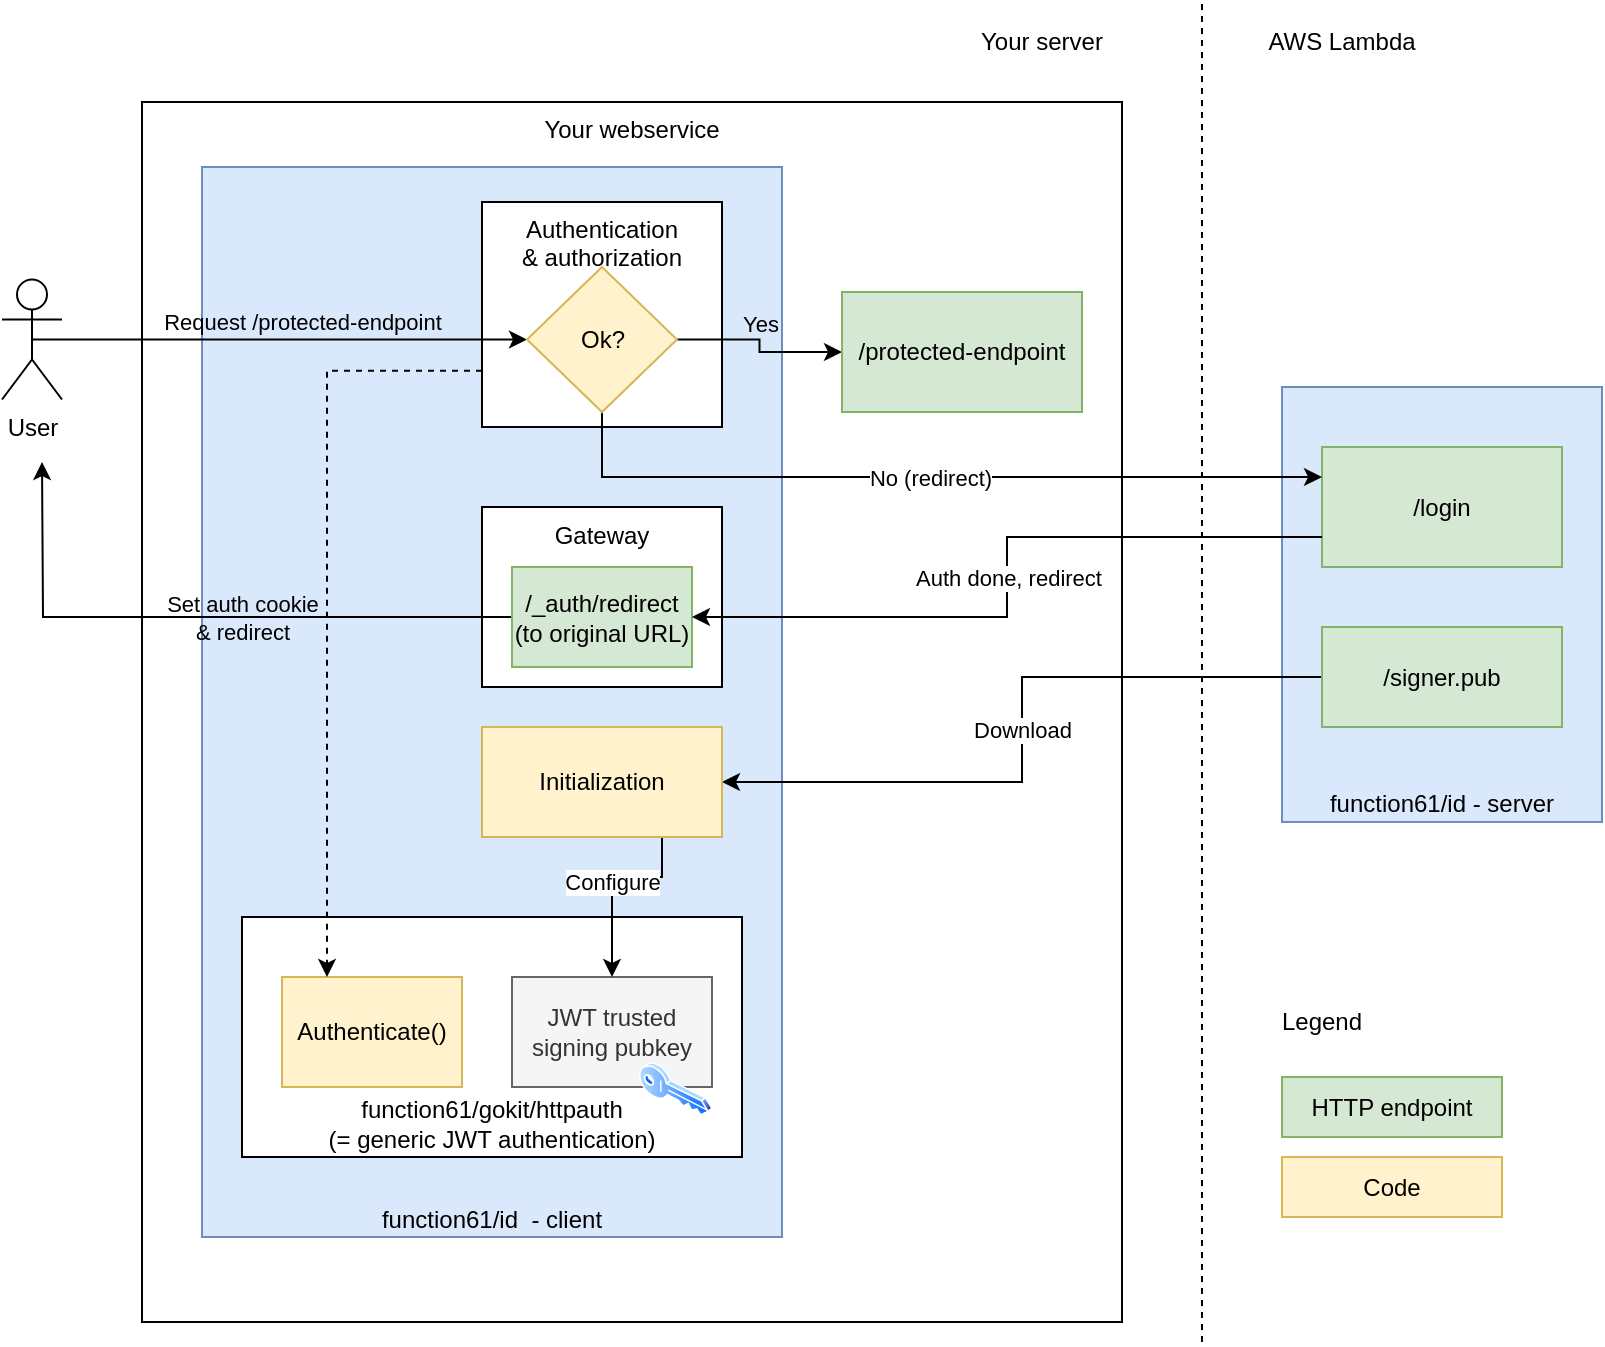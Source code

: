 <mxfile version="13.0.6" type="device"><diagram id="cMwcivoWkLYjhQPZFX4T" name="Page-1"><mxGraphModel dx="1436" dy="974" grid="1" gridSize="10" guides="1" tooltips="1" connect="1" arrows="1" fold="1" page="1" pageScale="1" pageWidth="1169" pageHeight="827" math="0" shadow="0"><root><mxCell id="0"/><mxCell id="1" parent="0"/><mxCell id="O2yFbiTnxeXYYwHw9ryc-10" value="Your webservice" style="rounded=0;whiteSpace=wrap;html=1;verticalAlign=top;" vertex="1" parent="1"><mxGeometry x="90" y="130" width="490" height="610" as="geometry"/></mxCell><mxCell id="O2yFbiTnxeXYYwHw9ryc-4" value="function61/id&amp;nbsp; - client" style="rounded=0;whiteSpace=wrap;html=1;verticalAlign=bottom;fillColor=#dae8fc;strokeColor=#6c8ebf;" vertex="1" parent="1"><mxGeometry x="120" y="162.5" width="290" height="535" as="geometry"/></mxCell><mxCell id="O2yFbiTnxeXYYwHw9ryc-1" value="function61/gokit/httpauth&lt;br&gt;(= generic JWT authentication)" style="rounded=0;whiteSpace=wrap;html=1;verticalAlign=bottom;" vertex="1" parent="1"><mxGeometry x="140" y="537.5" width="250" height="120" as="geometry"/></mxCell><mxCell id="O2yFbiTnxeXYYwHw9ryc-2" value="JWT trusted&lt;br&gt;signing pubkey" style="rounded=0;whiteSpace=wrap;html=1;fillColor=#f5f5f5;strokeColor=#666666;fontColor=#333333;" vertex="1" parent="1"><mxGeometry x="275" y="567.5" width="100" height="55" as="geometry"/></mxCell><mxCell id="O2yFbiTnxeXYYwHw9ryc-3" value="Authenticate()" style="rounded=0;whiteSpace=wrap;html=1;fillColor=#fff2cc;strokeColor=#d6b656;" vertex="1" parent="1"><mxGeometry x="160" y="567.5" width="90" height="55" as="geometry"/></mxCell><mxCell id="O2yFbiTnxeXYYwHw9ryc-13" value="Configure" style="edgeStyle=orthogonalEdgeStyle;rounded=0;orthogonalLoop=1;jettySize=auto;html=1;exitX=0.75;exitY=1;exitDx=0;exitDy=0;" edge="1" parent="1" source="O2yFbiTnxeXYYwHw9ryc-27" target="O2yFbiTnxeXYYwHw9ryc-2"><mxGeometry relative="1" as="geometry"><Array as="points"><mxPoint x="350" y="517.5"/><mxPoint x="325" y="517.5"/></Array></mxGeometry></mxCell><mxCell id="O2yFbiTnxeXYYwHw9ryc-5" value="function61/id - server" style="rounded=0;whiteSpace=wrap;html=1;verticalAlign=bottom;fillColor=#dae8fc;strokeColor=#6c8ebf;" vertex="1" parent="1"><mxGeometry x="660" y="272.5" width="160" height="217.5" as="geometry"/></mxCell><mxCell id="O2yFbiTnxeXYYwHw9ryc-6" value="" style="endArrow=none;dashed=1;html=1;" edge="1" parent="1"><mxGeometry width="50" height="50" relative="1" as="geometry"><mxPoint x="620" y="750" as="sourcePoint"/><mxPoint x="620" y="80" as="targetPoint"/></mxGeometry></mxCell><mxCell id="O2yFbiTnxeXYYwHw9ryc-7" value="AWS Lambda" style="text;html=1;strokeColor=none;fillColor=none;align=center;verticalAlign=middle;whiteSpace=wrap;rounded=0;" vertex="1" parent="1"><mxGeometry x="650" y="90" width="80" height="20" as="geometry"/></mxCell><mxCell id="O2yFbiTnxeXYYwHw9ryc-8" value="Your server" style="text;html=1;strokeColor=none;fillColor=none;align=center;verticalAlign=middle;whiteSpace=wrap;rounded=0;" vertex="1" parent="1"><mxGeometry x="500" y="90" width="80" height="20" as="geometry"/></mxCell><mxCell id="O2yFbiTnxeXYYwHw9ryc-26" style="edgeStyle=orthogonalEdgeStyle;rounded=0;orthogonalLoop=1;jettySize=auto;html=1;exitX=0;exitY=0.75;exitDx=0;exitDy=0;entryX=0.25;entryY=0;entryDx=0;entryDy=0;dashed=1;" edge="1" parent="1" source="O2yFbiTnxeXYYwHw9ryc-11" target="O2yFbiTnxeXYYwHw9ryc-3"><mxGeometry relative="1" as="geometry"/></mxCell><mxCell id="O2yFbiTnxeXYYwHw9ryc-11" value="Authentication&lt;br&gt;&amp;amp; authorization" style="rounded=0;whiteSpace=wrap;html=1;verticalAlign=top;" vertex="1" parent="1"><mxGeometry x="260" y="180" width="120" height="112.5" as="geometry"/></mxCell><mxCell id="O2yFbiTnxeXYYwHw9ryc-23" value="Request /protected-endpoint" style="edgeStyle=orthogonalEdgeStyle;rounded=0;orthogonalLoop=1;jettySize=auto;html=1;exitX=0.5;exitY=0.5;exitDx=0;exitDy=0;exitPerimeter=0;entryX=0;entryY=0.5;entryDx=0;entryDy=0;labelBackgroundColor=none;" edge="1" parent="1" source="O2yFbiTnxeXYYwHw9ryc-12" target="O2yFbiTnxeXYYwHw9ryc-20"><mxGeometry x="0.091" y="9" relative="1" as="geometry"><mxPoint as="offset"/></mxGeometry></mxCell><mxCell id="O2yFbiTnxeXYYwHw9ryc-12" value="User" style="shape=umlActor;verticalLabelPosition=bottom;labelBackgroundColor=#ffffff;verticalAlign=top;html=1;outlineConnect=0;" vertex="1" parent="1"><mxGeometry x="20" y="218.75" width="30" height="60" as="geometry"/></mxCell><mxCell id="O2yFbiTnxeXYYwHw9ryc-15" value="Download" style="edgeStyle=orthogonalEdgeStyle;rounded=0;orthogonalLoop=1;jettySize=auto;html=1;exitX=0;exitY=0.5;exitDx=0;exitDy=0;" edge="1" parent="1" source="O2yFbiTnxeXYYwHw9ryc-14" target="O2yFbiTnxeXYYwHw9ryc-27"><mxGeometry relative="1" as="geometry"/></mxCell><mxCell id="O2yFbiTnxeXYYwHw9ryc-14" value="/signer.pub" style="rounded=0;whiteSpace=wrap;html=1;fillColor=#d5e8d4;strokeColor=#82b366;" vertex="1" parent="1"><mxGeometry x="680" y="392.5" width="120" height="50" as="geometry"/></mxCell><mxCell id="O2yFbiTnxeXYYwHw9ryc-16" value="/login" style="rounded=0;whiteSpace=wrap;html=1;fillColor=#d5e8d4;strokeColor=#82b366;" vertex="1" parent="1"><mxGeometry x="680" y="302.5" width="120" height="60" as="geometry"/></mxCell><mxCell id="O2yFbiTnxeXYYwHw9ryc-17" value="Gateway" style="rounded=0;whiteSpace=wrap;html=1;verticalAlign=top;" vertex="1" parent="1"><mxGeometry x="260" y="332.5" width="120" height="90" as="geometry"/></mxCell><mxCell id="O2yFbiTnxeXYYwHw9ryc-19" value="Set auth cookie&lt;br&gt;&amp;amp; redirect" style="edgeStyle=orthogonalEdgeStyle;rounded=0;orthogonalLoop=1;jettySize=auto;html=1;exitX=0;exitY=0.5;exitDx=0;exitDy=0;labelBackgroundColor=none;" edge="1" parent="1" source="O2yFbiTnxeXYYwHw9ryc-18"><mxGeometry x="-0.136" relative="1" as="geometry"><mxPoint x="40" y="310" as="targetPoint"/><mxPoint as="offset"/></mxGeometry></mxCell><mxCell id="O2yFbiTnxeXYYwHw9ryc-18" value="/_auth/redirect&lt;br&gt;(to original URL)" style="rounded=0;whiteSpace=wrap;html=1;fillColor=#d5e8d4;strokeColor=#82b366;" vertex="1" parent="1"><mxGeometry x="275" y="362.5" width="90" height="50" as="geometry"/></mxCell><mxCell id="O2yFbiTnxeXYYwHw9ryc-22" value="Yes" style="edgeStyle=orthogonalEdgeStyle;rounded=0;orthogonalLoop=1;jettySize=auto;html=1;exitX=1;exitY=0.5;exitDx=0;exitDy=0;labelBackgroundColor=none;" edge="1" parent="1" source="O2yFbiTnxeXYYwHw9ryc-20" target="O2yFbiTnxeXYYwHw9ryc-21"><mxGeometry x="-0.069" y="9" relative="1" as="geometry"><mxPoint x="-9" y="-8" as="offset"/></mxGeometry></mxCell><mxCell id="O2yFbiTnxeXYYwHw9ryc-24" value="No (redirect)" style="edgeStyle=orthogonalEdgeStyle;rounded=0;orthogonalLoop=1;jettySize=auto;html=1;exitX=0.5;exitY=1;exitDx=0;exitDy=0;entryX=0;entryY=0.25;entryDx=0;entryDy=0;" edge="1" parent="1" source="O2yFbiTnxeXYYwHw9ryc-20" target="O2yFbiTnxeXYYwHw9ryc-16"><mxGeometry relative="1" as="geometry"/></mxCell><mxCell id="O2yFbiTnxeXYYwHw9ryc-20" value="Ok?" style="rhombus;whiteSpace=wrap;html=1;fillColor=#fff2cc;strokeColor=#d6b656;" vertex="1" parent="1"><mxGeometry x="282.5" y="212.5" width="75" height="72.5" as="geometry"/></mxCell><mxCell id="O2yFbiTnxeXYYwHw9ryc-21" value="/protected-endpoint" style="rounded=0;whiteSpace=wrap;html=1;fillColor=#d5e8d4;strokeColor=#82b366;" vertex="1" parent="1"><mxGeometry x="440" y="225" width="120" height="60" as="geometry"/></mxCell><mxCell id="O2yFbiTnxeXYYwHw9ryc-27" value="Initialization" style="rounded=0;whiteSpace=wrap;html=1;fillColor=#fff2cc;strokeColor=#d6b656;" vertex="1" parent="1"><mxGeometry x="260" y="442.5" width="120" height="55" as="geometry"/></mxCell><mxCell id="O2yFbiTnxeXYYwHw9ryc-25" value="Auth done, redirect" style="edgeStyle=orthogonalEdgeStyle;rounded=0;orthogonalLoop=1;jettySize=auto;html=1;exitX=0;exitY=0.75;exitDx=0;exitDy=0;entryX=1;entryY=0.5;entryDx=0;entryDy=0;" edge="1" parent="1" source="O2yFbiTnxeXYYwHw9ryc-16" target="O2yFbiTnxeXYYwHw9ryc-18"><mxGeometry relative="1" as="geometry"/></mxCell><mxCell id="O2yFbiTnxeXYYwHw9ryc-32" value="Legend" style="text;html=1;strokeColor=none;fillColor=none;align=center;verticalAlign=middle;whiteSpace=wrap;rounded=0;" vertex="1" parent="1"><mxGeometry x="660" y="580" width="40" height="20" as="geometry"/></mxCell><mxCell id="O2yFbiTnxeXYYwHw9ryc-33" value="HTTP endpoint" style="rounded=0;whiteSpace=wrap;html=1;fillColor=#d5e8d4;strokeColor=#82b366;" vertex="1" parent="1"><mxGeometry x="660" y="617.5" width="110" height="30" as="geometry"/></mxCell><mxCell id="O2yFbiTnxeXYYwHw9ryc-34" value="Code" style="rounded=0;whiteSpace=wrap;html=1;fillColor=#fff2cc;strokeColor=#d6b656;" vertex="1" parent="1"><mxGeometry x="660" y="657.5" width="110" height="30" as="geometry"/></mxCell><mxCell id="O2yFbiTnxeXYYwHw9ryc-35" value="" style="aspect=fixed;perimeter=ellipsePerimeter;html=1;align=center;shadow=0;dashed=0;spacingTop=3;image;image=img/lib/active_directory/key.svg;" vertex="1" parent="1"><mxGeometry x="338.51" y="610" width="36.49" height="27" as="geometry"/></mxCell></root></mxGraphModel></diagram></mxfile>